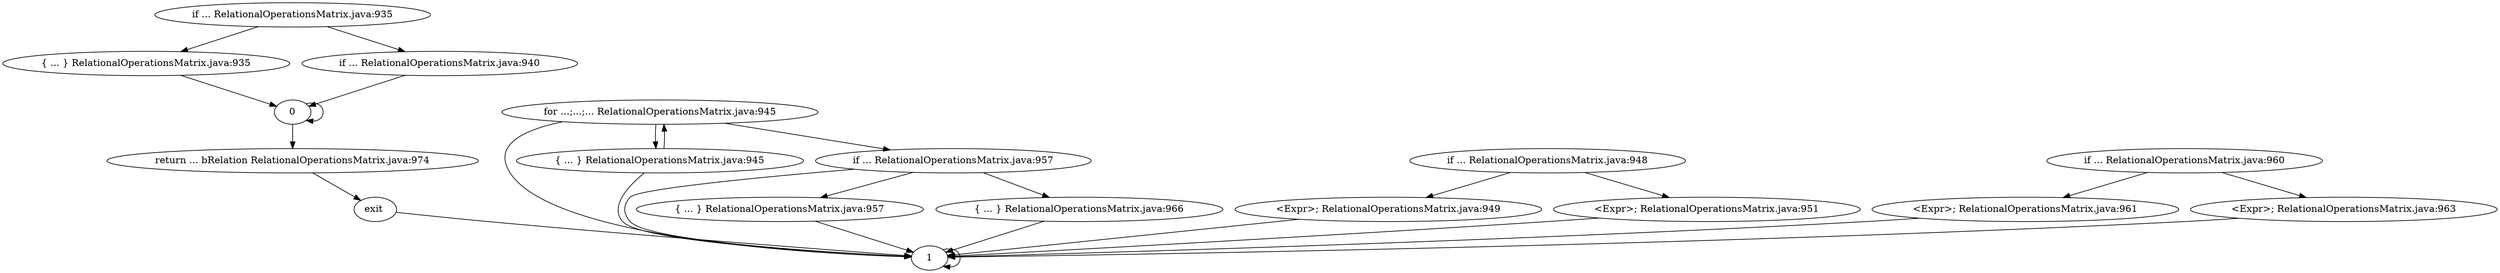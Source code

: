strict digraph {"if ... RelationalOperationsMatrix.java:935" -> "{ ... } RelationalOperationsMatrix.java:935"
-> "0"
"if ... RelationalOperationsMatrix.java:935" -> "if ... RelationalOperationsMatrix.java:940"
-> "0"

-> "0"
->
"return ... bRelation RelationalOperationsMatrix.java:974" -> "exit "
-> "1"

-> "1"
"for ...;...;... RelationalOperationsMatrix.java:945" -> "{ ... } RelationalOperationsMatrix.java:945"
-> "1"
"for ...;...;... RelationalOperationsMatrix.java:945" -> "if ... RelationalOperationsMatrix.java:957"
-> "1"
"{ ... } RelationalOperationsMatrix.java:945" -> "for ...;...;... RelationalOperationsMatrix.java:945"
-> "1"

-> "1"
"if ... RelationalOperationsMatrix.java:957" -> "{ ... } RelationalOperationsMatrix.java:957"
-> "1"
"if ... RelationalOperationsMatrix.java:957" -> "{ ... } RelationalOperationsMatrix.java:966"
-> "1"
"if ... RelationalOperationsMatrix.java:948" -> "<Expr>; RelationalOperationsMatrix.java:949"
-> "1"
"if ... RelationalOperationsMatrix.java:948" -> "<Expr>; RelationalOperationsMatrix.java:951"
-> "1"
"if ... RelationalOperationsMatrix.java:960" -> "<Expr>; RelationalOperationsMatrix.java:961"
-> "1"
"if ... RelationalOperationsMatrix.java:960" -> "<Expr>; RelationalOperationsMatrix.java:963"
-> "1"
}